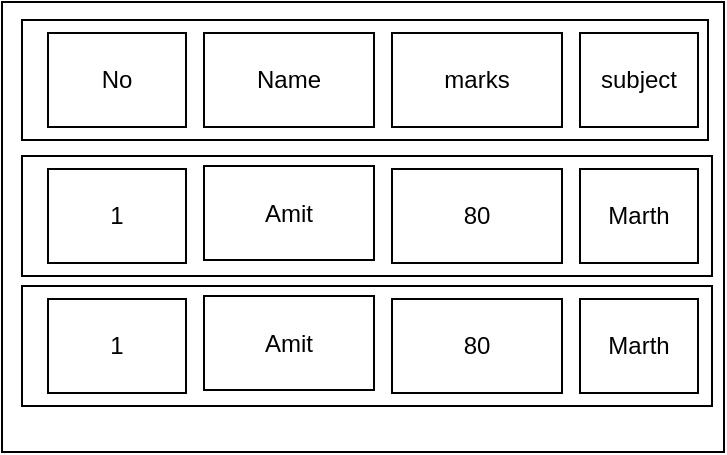 <mxfile version="27.0.6">
  <diagram name="Page-1" id="fNgNxzZMRu0rXdJfkYh3">
    <mxGraphModel dx="1103" dy="794" grid="0" gridSize="10" guides="1" tooltips="1" connect="1" arrows="1" fold="1" page="0" pageScale="1" pageWidth="827" pageHeight="1169" math="0" shadow="0">
      <root>
        <mxCell id="0" />
        <mxCell id="1" parent="0" />
        <mxCell id="-55NRkrlLFOeAr30YMbf-1" value="" style="rounded=0;whiteSpace=wrap;html=1;" vertex="1" parent="1">
          <mxGeometry x="-60" y="53" width="361" height="225" as="geometry" />
        </mxCell>
        <mxCell id="-55NRkrlLFOeAr30YMbf-2" value="" style="rounded=0;whiteSpace=wrap;html=1;" vertex="1" parent="1">
          <mxGeometry x="-50" y="62" width="343" height="60" as="geometry" />
        </mxCell>
        <mxCell id="-55NRkrlLFOeAr30YMbf-3" value="No" style="rounded=0;whiteSpace=wrap;html=1;" vertex="1" parent="1">
          <mxGeometry x="-37" y="68.5" width="69" height="47" as="geometry" />
        </mxCell>
        <mxCell id="-55NRkrlLFOeAr30YMbf-4" value="Name" style="rounded=0;whiteSpace=wrap;html=1;" vertex="1" parent="1">
          <mxGeometry x="41" y="68.5" width="85" height="47" as="geometry" />
        </mxCell>
        <mxCell id="-55NRkrlLFOeAr30YMbf-6" value="marks" style="rounded=0;whiteSpace=wrap;html=1;" vertex="1" parent="1">
          <mxGeometry x="135" y="68.5" width="85" height="47" as="geometry" />
        </mxCell>
        <mxCell id="-55NRkrlLFOeAr30YMbf-7" value="subject" style="rounded=0;whiteSpace=wrap;html=1;" vertex="1" parent="1">
          <mxGeometry x="229" y="68.5" width="59" height="47" as="geometry" />
        </mxCell>
        <mxCell id="-55NRkrlLFOeAr30YMbf-9" value="" style="rounded=0;whiteSpace=wrap;html=1;" vertex="1" parent="1">
          <mxGeometry x="-50" y="130" width="345" height="60" as="geometry" />
        </mxCell>
        <mxCell id="-55NRkrlLFOeAr30YMbf-10" value="1" style="rounded=0;whiteSpace=wrap;html=1;" vertex="1" parent="1">
          <mxGeometry x="-37" y="136.5" width="69" height="47" as="geometry" />
        </mxCell>
        <mxCell id="-55NRkrlLFOeAr30YMbf-11" value="Amit" style="rounded=0;whiteSpace=wrap;html=1;" vertex="1" parent="1">
          <mxGeometry x="41" y="135" width="85" height="47" as="geometry" />
        </mxCell>
        <mxCell id="-55NRkrlLFOeAr30YMbf-12" value="80" style="rounded=0;whiteSpace=wrap;html=1;" vertex="1" parent="1">
          <mxGeometry x="135" y="136.5" width="85" height="47" as="geometry" />
        </mxCell>
        <mxCell id="-55NRkrlLFOeAr30YMbf-13" value="Marth" style="rounded=0;whiteSpace=wrap;html=1;" vertex="1" parent="1">
          <mxGeometry x="229" y="136.5" width="59" height="47" as="geometry" />
        </mxCell>
        <mxCell id="-55NRkrlLFOeAr30YMbf-14" value="" style="rounded=0;whiteSpace=wrap;html=1;" vertex="1" parent="1">
          <mxGeometry x="-50" y="195" width="345" height="60" as="geometry" />
        </mxCell>
        <mxCell id="-55NRkrlLFOeAr30YMbf-15" value="1" style="rounded=0;whiteSpace=wrap;html=1;" vertex="1" parent="1">
          <mxGeometry x="-37" y="201.5" width="69" height="47" as="geometry" />
        </mxCell>
        <mxCell id="-55NRkrlLFOeAr30YMbf-16" value="Amit" style="rounded=0;whiteSpace=wrap;html=1;" vertex="1" parent="1">
          <mxGeometry x="41" y="200" width="85" height="47" as="geometry" />
        </mxCell>
        <mxCell id="-55NRkrlLFOeAr30YMbf-17" value="80" style="rounded=0;whiteSpace=wrap;html=1;" vertex="1" parent="1">
          <mxGeometry x="135" y="201.5" width="85" height="47" as="geometry" />
        </mxCell>
        <mxCell id="-55NRkrlLFOeAr30YMbf-18" value="Marth" style="rounded=0;whiteSpace=wrap;html=1;" vertex="1" parent="1">
          <mxGeometry x="229" y="201.5" width="59" height="47" as="geometry" />
        </mxCell>
      </root>
    </mxGraphModel>
  </diagram>
</mxfile>
